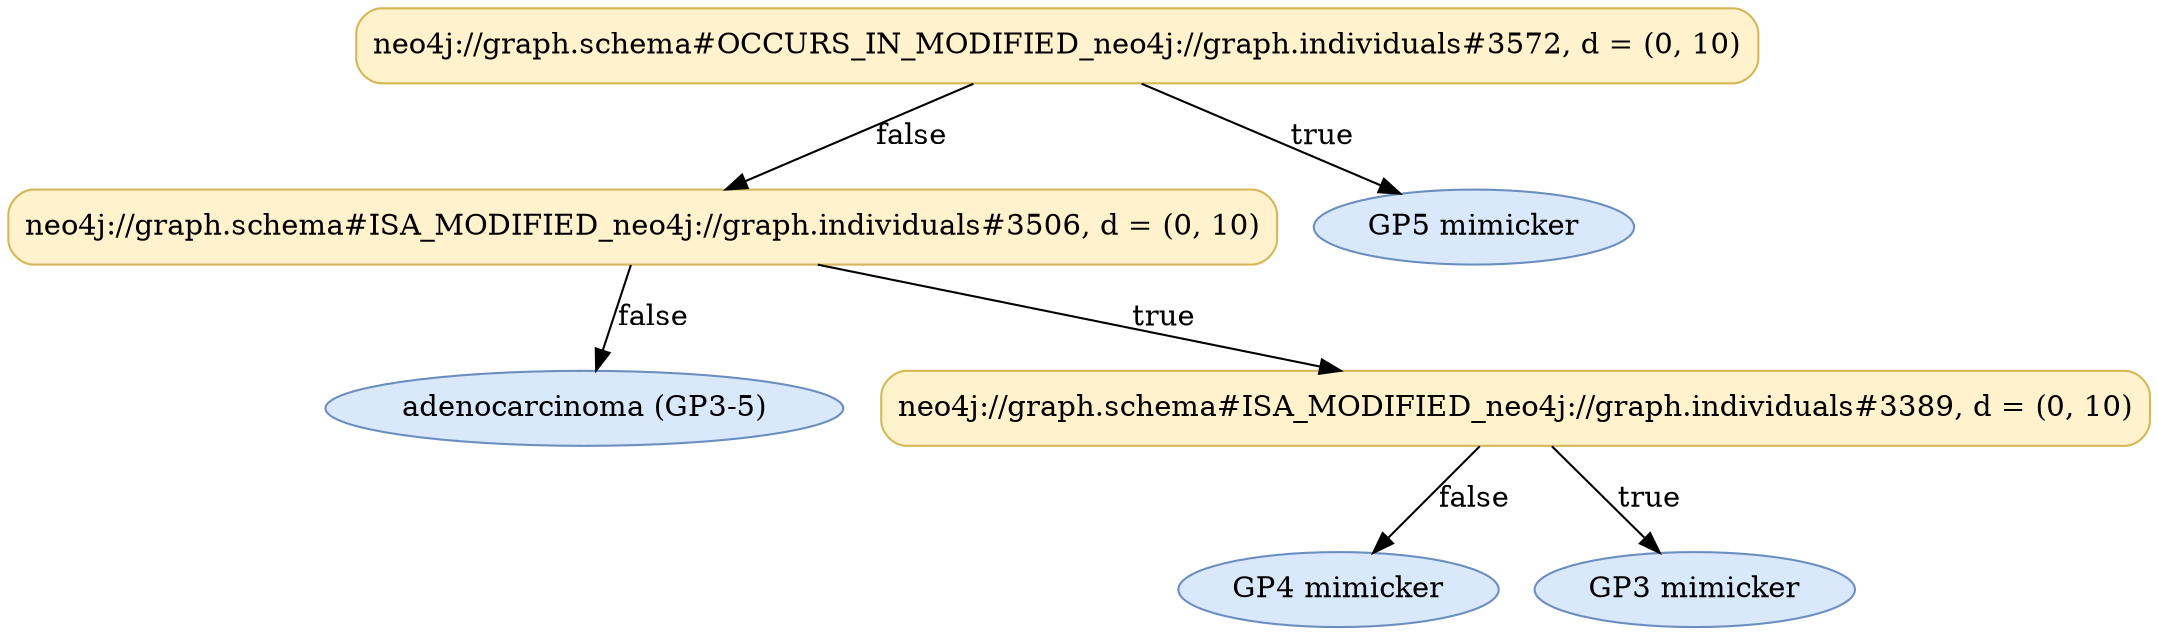 digraph DT{
label=""
fontname="Times-Roman"
node[fontname="Times-Roman"];
Node1 [label="neo4j://graph.schema#OCCURS_IN_MODIFIED_neo4j://graph.individuals#3572, d = (0, 10)", fillcolor="#FFF2CC", color="#D6B656", style="rounded,filled", shape="box"];
Node2 [label="neo4j://graph.schema#ISA_MODIFIED_neo4j://graph.individuals#3506, d = (0, 10)", fillcolor="#FFF2CC", color="#D6B656", style="rounded,filled", shape="box"];
Node3 [label="adenocarcinoma (GP3-5)", fillcolor="#DAE8FC", color="#6C8EBF", style="rounded,filled", shape="ellipse"];
Node2 -> Node3 [label="false"];
Node4 [label="neo4j://graph.schema#ISA_MODIFIED_neo4j://graph.individuals#3389, d = (0, 10)", fillcolor="#FFF2CC", color="#D6B656", style="rounded,filled", shape="box"];
Node5 [label="GP4 mimicker", fillcolor="#DAE8FC", color="#6C8EBF", style="rounded,filled", shape="ellipse"];
Node4 -> Node5 [label="false"];
Node6 [label="GP3 mimicker", fillcolor="#DAE8FC", color="#6C8EBF", style="rounded,filled", shape="ellipse"];
Node4 -> Node6 [label="true"];
Node2 -> Node4 [label="true"];
Node1 -> Node2 [label="false"];
Node7 [label="GP5 mimicker", fillcolor="#DAE8FC", color="#6C8EBF", style="rounded,filled", shape="ellipse"];
Node1 -> Node7 [label="true"];
}